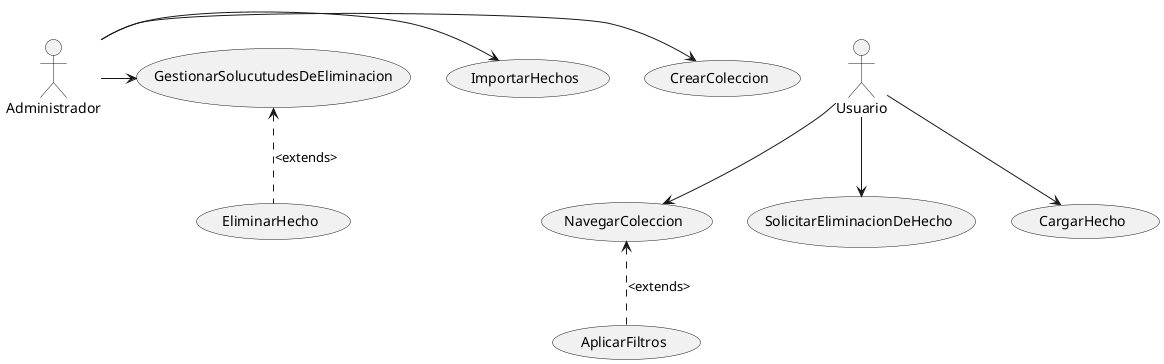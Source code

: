 @startuml
'https://plantuml.com/use-case-diagram


Administrador -> (CrearColeccion)
Administrador -> (ImportarHechos)
Administrador -> (GestionarSolucutudesDeEliminacion)
Usuario -->(NavegarColeccion)
(NavegarColeccion)<.. (AplicarFiltros) : <extends>
Usuario --> (SolicitarEliminacionDeHecho)
Usuario --> (CargarHecho)
(GestionarSolucutudesDeEliminacion) <.. (EliminarHecho): <extends>



@enduml